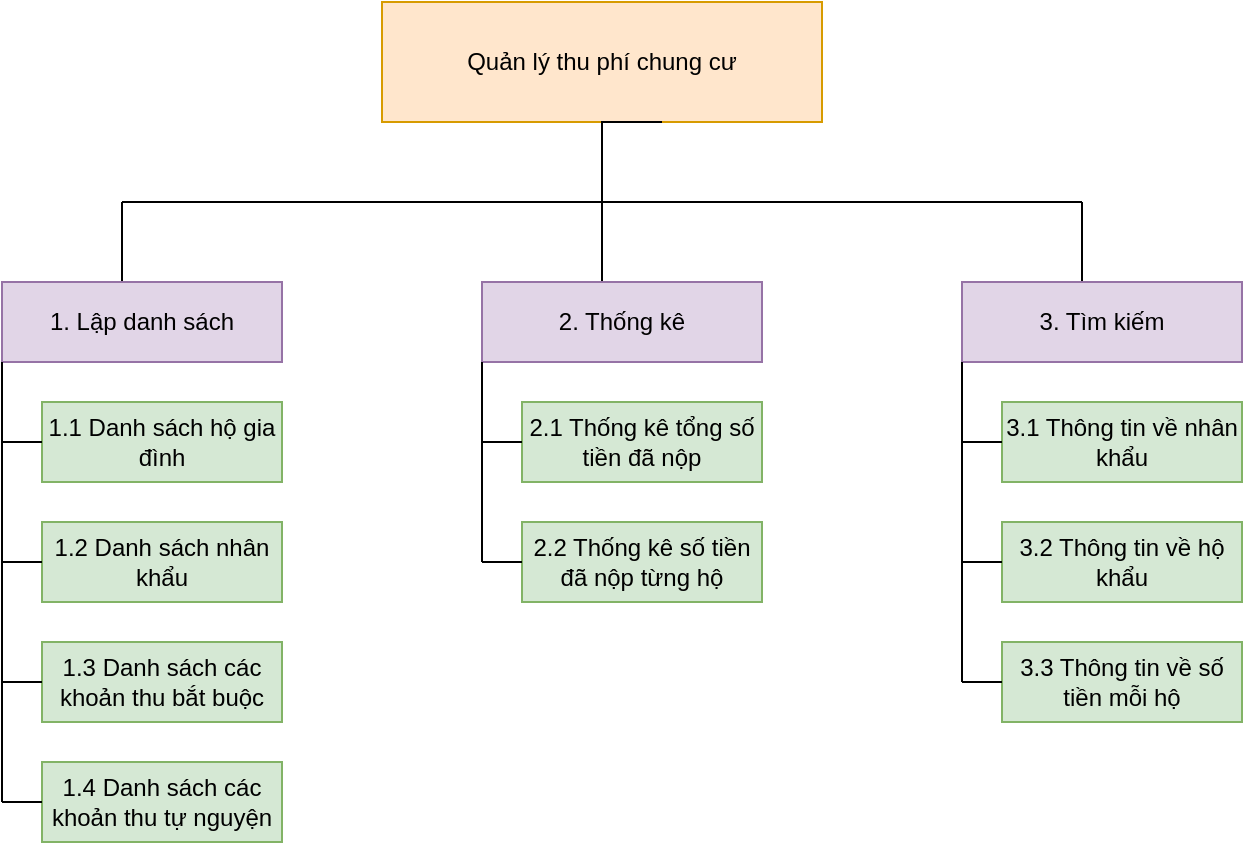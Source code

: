 <mxfile version="20.8.20" type="device"><diagram name="Trang-1" id="56amD3t0PV3CRqAOqEOl"><mxGraphModel dx="1050" dy="566" grid="1" gridSize="10" guides="1" tooltips="1" connect="1" arrows="1" fold="1" page="1" pageScale="1" pageWidth="827" pageHeight="1169" math="0" shadow="0"><root><mxCell id="0"/><mxCell id="1" parent="0"/><mxCell id="jTbdjSb7fdTNjfv9ZJn7-1" value="Quản lý thu phí chung cư" style="rounded=0;whiteSpace=wrap;html=1;fillColor=#ffe6cc;strokeColor=#d79b00;" vertex="1" parent="1"><mxGeometry x="250" y="260" width="220" height="60" as="geometry"/></mxCell><mxCell id="jTbdjSb7fdTNjfv9ZJn7-2" value="" style="endArrow=none;html=1;rounded=0;" edge="1" parent="1"><mxGeometry width="50" height="50" relative="1" as="geometry"><mxPoint x="390" y="320" as="sourcePoint"/><mxPoint x="360" y="400" as="targetPoint"/><Array as="points"><mxPoint x="360" y="320"/></Array></mxGeometry></mxCell><mxCell id="jTbdjSb7fdTNjfv9ZJn7-3" value="" style="endArrow=none;html=1;rounded=0;" edge="1" parent="1"><mxGeometry width="50" height="50" relative="1" as="geometry"><mxPoint x="120" y="360" as="sourcePoint"/><mxPoint x="600" y="360" as="targetPoint"/><Array as="points"/></mxGeometry></mxCell><mxCell id="jTbdjSb7fdTNjfv9ZJn7-4" value="" style="endArrow=none;html=1;rounded=0;" edge="1" parent="1"><mxGeometry width="50" height="50" relative="1" as="geometry"><mxPoint x="600" y="400" as="sourcePoint"/><mxPoint x="600" y="360" as="targetPoint"/><Array as="points"><mxPoint x="600" y="400"/></Array></mxGeometry></mxCell><mxCell id="jTbdjSb7fdTNjfv9ZJn7-5" value="" style="endArrow=none;html=1;rounded=0;" edge="1" parent="1"><mxGeometry width="50" height="50" relative="1" as="geometry"><mxPoint x="120" y="400" as="sourcePoint"/><mxPoint x="120" y="360" as="targetPoint"/></mxGeometry></mxCell><mxCell id="jTbdjSb7fdTNjfv9ZJn7-7" value="1. Lập danh sách" style="rounded=0;whiteSpace=wrap;html=1;fillColor=#e1d5e7;strokeColor=#9673a6;" vertex="1" parent="1"><mxGeometry x="60" y="400" width="140" height="40" as="geometry"/></mxCell><mxCell id="jTbdjSb7fdTNjfv9ZJn7-8" value="1.1 Danh sách hộ gia đình" style="rounded=0;whiteSpace=wrap;html=1;fillColor=#d5e8d4;strokeColor=#82b366;" vertex="1" parent="1"><mxGeometry x="80" y="460" width="120" height="40" as="geometry"/></mxCell><mxCell id="jTbdjSb7fdTNjfv9ZJn7-9" value="1.2 Danh sách nhân khẩu" style="rounded=0;whiteSpace=wrap;html=1;fillColor=#d5e8d4;strokeColor=#82b366;" vertex="1" parent="1"><mxGeometry x="80" y="520" width="120" height="40" as="geometry"/></mxCell><mxCell id="jTbdjSb7fdTNjfv9ZJn7-10" value="1.3 Danh sách các khoản thu bắt buộc" style="rounded=0;whiteSpace=wrap;html=1;fillColor=#d5e8d4;strokeColor=#82b366;" vertex="1" parent="1"><mxGeometry x="80" y="580" width="120" height="40" as="geometry"/></mxCell><mxCell id="jTbdjSb7fdTNjfv9ZJn7-12" value="2. Thống kê" style="rounded=0;whiteSpace=wrap;html=1;fillColor=#e1d5e7;strokeColor=#9673a6;" vertex="1" parent="1"><mxGeometry x="300" y="400" width="140" height="40" as="geometry"/></mxCell><mxCell id="jTbdjSb7fdTNjfv9ZJn7-13" value="2.1 Thống kê tổng số tiền đã nộp" style="rounded=0;whiteSpace=wrap;html=1;fillColor=#d5e8d4;strokeColor=#82b366;" vertex="1" parent="1"><mxGeometry x="320" y="460" width="120" height="40" as="geometry"/></mxCell><mxCell id="jTbdjSb7fdTNjfv9ZJn7-15" value="2.2 Thống kê số tiền đã nộp từng hộ" style="rounded=0;whiteSpace=wrap;html=1;fillColor=#d5e8d4;strokeColor=#82b366;" vertex="1" parent="1"><mxGeometry x="320" y="520" width="120" height="40" as="geometry"/></mxCell><mxCell id="jTbdjSb7fdTNjfv9ZJn7-16" value="3. Tìm kiếm" style="rounded=0;whiteSpace=wrap;html=1;fillColor=#e1d5e7;strokeColor=#9673a6;" vertex="1" parent="1"><mxGeometry x="540" y="400" width="140" height="40" as="geometry"/></mxCell><mxCell id="jTbdjSb7fdTNjfv9ZJn7-17" value="3.1 Thông tin về nhân khẩu" style="rounded=0;whiteSpace=wrap;html=1;fillColor=#d5e8d4;strokeColor=#82b366;" vertex="1" parent="1"><mxGeometry x="560" y="460" width="120" height="40" as="geometry"/></mxCell><mxCell id="jTbdjSb7fdTNjfv9ZJn7-18" value="3.2 Thông tin về hộ khẩu" style="rounded=0;whiteSpace=wrap;html=1;fillColor=#d5e8d4;strokeColor=#82b366;" vertex="1" parent="1"><mxGeometry x="560" y="520" width="120" height="40" as="geometry"/></mxCell><mxCell id="jTbdjSb7fdTNjfv9ZJn7-19" value="3.3 Thông tin về số tiền mỗi hộ" style="rounded=0;whiteSpace=wrap;html=1;fillColor=#d5e8d4;strokeColor=#82b366;" vertex="1" parent="1"><mxGeometry x="560" y="580" width="120" height="40" as="geometry"/></mxCell><mxCell id="jTbdjSb7fdTNjfv9ZJn7-25" value="" style="endArrow=none;html=1;rounded=0;entryX=0;entryY=1;entryDx=0;entryDy=0;" edge="1" parent="1" target="jTbdjSb7fdTNjfv9ZJn7-7"><mxGeometry width="50" height="50" relative="1" as="geometry"><mxPoint x="60" y="660" as="sourcePoint"/><mxPoint x="440" y="410" as="targetPoint"/></mxGeometry></mxCell><mxCell id="jTbdjSb7fdTNjfv9ZJn7-26" value="" style="endArrow=none;html=1;rounded=0;entryX=0;entryY=0.5;entryDx=0;entryDy=0;" edge="1" parent="1" target="jTbdjSb7fdTNjfv9ZJn7-8"><mxGeometry width="50" height="50" relative="1" as="geometry"><mxPoint x="60" y="480" as="sourcePoint"/><mxPoint x="440" y="410" as="targetPoint"/></mxGeometry></mxCell><mxCell id="jTbdjSb7fdTNjfv9ZJn7-27" value="" style="endArrow=none;html=1;rounded=0;entryX=0;entryY=0.5;entryDx=0;entryDy=0;" edge="1" parent="1" target="jTbdjSb7fdTNjfv9ZJn7-9"><mxGeometry width="50" height="50" relative="1" as="geometry"><mxPoint x="60" y="540" as="sourcePoint"/><mxPoint x="90" y="490" as="targetPoint"/></mxGeometry></mxCell><mxCell id="jTbdjSb7fdTNjfv9ZJn7-28" value="" style="endArrow=none;html=1;rounded=0;entryX=0;entryY=0.5;entryDx=0;entryDy=0;" edge="1" parent="1" target="jTbdjSb7fdTNjfv9ZJn7-10"><mxGeometry width="50" height="50" relative="1" as="geometry"><mxPoint x="60" y="600" as="sourcePoint"/><mxPoint x="100" y="500" as="targetPoint"/></mxGeometry></mxCell><mxCell id="jTbdjSb7fdTNjfv9ZJn7-29" value="" style="endArrow=none;html=1;rounded=0;entryX=0;entryY=0.5;entryDx=0;entryDy=0;" edge="1" parent="1" target="jTbdjSb7fdTNjfv9ZJn7-13"><mxGeometry width="50" height="50" relative="1" as="geometry"><mxPoint x="300" y="480" as="sourcePoint"/><mxPoint x="110" y="510" as="targetPoint"/></mxGeometry></mxCell><mxCell id="jTbdjSb7fdTNjfv9ZJn7-30" value="" style="endArrow=none;html=1;rounded=0;entryX=0;entryY=0.5;entryDx=0;entryDy=0;" edge="1" parent="1" target="jTbdjSb7fdTNjfv9ZJn7-15"><mxGeometry width="50" height="50" relative="1" as="geometry"><mxPoint x="300" y="540" as="sourcePoint"/><mxPoint x="120" y="520" as="targetPoint"/></mxGeometry></mxCell><mxCell id="jTbdjSb7fdTNjfv9ZJn7-31" value="" style="endArrow=none;html=1;rounded=0;entryX=0;entryY=0.5;entryDx=0;entryDy=0;" edge="1" parent="1" target="jTbdjSb7fdTNjfv9ZJn7-17"><mxGeometry width="50" height="50" relative="1" as="geometry"><mxPoint x="540" y="480" as="sourcePoint"/><mxPoint x="130" y="530" as="targetPoint"/></mxGeometry></mxCell><mxCell id="jTbdjSb7fdTNjfv9ZJn7-32" value="" style="endArrow=none;html=1;rounded=0;entryX=0;entryY=0.5;entryDx=0;entryDy=0;" edge="1" parent="1" target="jTbdjSb7fdTNjfv9ZJn7-18"><mxGeometry width="50" height="50" relative="1" as="geometry"><mxPoint x="540" y="540" as="sourcePoint"/><mxPoint x="140" y="540" as="targetPoint"/></mxGeometry></mxCell><mxCell id="jTbdjSb7fdTNjfv9ZJn7-33" value="" style="endArrow=none;html=1;rounded=0;entryX=0;entryY=0.5;entryDx=0;entryDy=0;" edge="1" parent="1" target="jTbdjSb7fdTNjfv9ZJn7-19"><mxGeometry width="50" height="50" relative="1" as="geometry"><mxPoint x="540" y="600" as="sourcePoint"/><mxPoint x="150" y="550" as="targetPoint"/></mxGeometry></mxCell><mxCell id="jTbdjSb7fdTNjfv9ZJn7-34" value="" style="endArrow=none;html=1;rounded=0;entryX=0;entryY=1;entryDx=0;entryDy=0;" edge="1" parent="1" target="jTbdjSb7fdTNjfv9ZJn7-12"><mxGeometry width="50" height="50" relative="1" as="geometry"><mxPoint x="300" y="540" as="sourcePoint"/><mxPoint x="440" y="410" as="targetPoint"/></mxGeometry></mxCell><mxCell id="jTbdjSb7fdTNjfv9ZJn7-35" value="" style="endArrow=none;html=1;rounded=0;entryX=0;entryY=1;entryDx=0;entryDy=0;" edge="1" parent="1" target="jTbdjSb7fdTNjfv9ZJn7-16"><mxGeometry width="50" height="50" relative="1" as="geometry"><mxPoint x="540" y="600" as="sourcePoint"/><mxPoint x="160" y="560" as="targetPoint"/></mxGeometry></mxCell><mxCell id="jTbdjSb7fdTNjfv9ZJn7-37" value="1.4 Danh sách các khoản thu tự nguyện" style="rounded=0;whiteSpace=wrap;html=1;fillColor=#d5e8d4;strokeColor=#82b366;" vertex="1" parent="1"><mxGeometry x="80" y="640" width="120" height="40" as="geometry"/></mxCell><mxCell id="jTbdjSb7fdTNjfv9ZJn7-38" value="" style="endArrow=none;html=1;rounded=0;" edge="1" parent="1"><mxGeometry width="50" height="50" relative="1" as="geometry"><mxPoint x="60" y="660" as="sourcePoint"/><mxPoint x="80" y="660" as="targetPoint"/></mxGeometry></mxCell></root></mxGraphModel></diagram></mxfile>